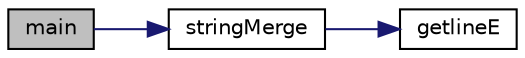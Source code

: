 digraph "main"
{
  edge [fontname="Helvetica",fontsize="10",labelfontname="Helvetica",labelfontsize="10"];
  node [fontname="Helvetica",fontsize="10",shape=record];
  rankdir="LR";
  Node1 [label="main",height=0.2,width=0.4,color="black", fillcolor="grey75", style="filled", fontcolor="black"];
  Node1 -> Node2 [color="midnightblue",fontsize="10",style="solid",fontname="Helvetica"];
  Node2 [label="stringMerge",height=0.2,width=0.4,color="black", fillcolor="white", style="filled",URL="$StringMerge_8c.html#aab69d82aeddb2aa4e003f7d03b975593"];
  Node2 -> Node3 [color="midnightblue",fontsize="10",style="solid",fontname="Helvetica"];
  Node3 [label="getlineE",height=0.2,width=0.4,color="black", fillcolor="white", style="filled",URL="$StringMerge_8c.html#a1509289cc97c6ec0bad267f6c65fe0bf"];
}
